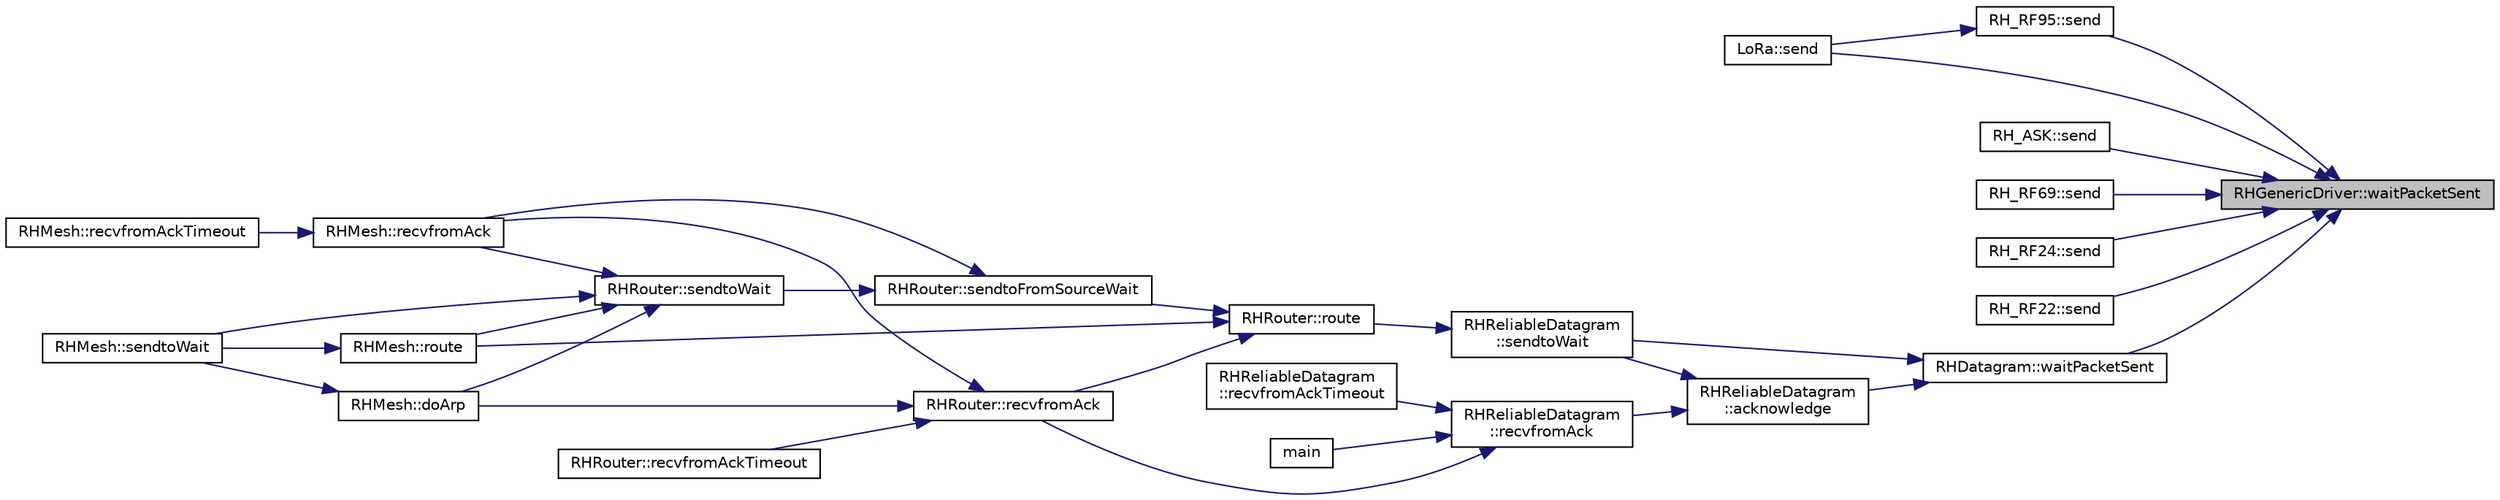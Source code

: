 digraph "RHGenericDriver::waitPacketSent"
{
 // LATEX_PDF_SIZE
  edge [fontname="Helvetica",fontsize="10",labelfontname="Helvetica",labelfontsize="10"];
  node [fontname="Helvetica",fontsize="10",shape=record];
  rankdir="RL";
  Node1 [label="RHGenericDriver::waitPacketSent",height=0.2,width=0.4,color="black", fillcolor="grey75", style="filled", fontcolor="black",tooltip=" "];
  Node1 -> Node2 [dir="back",color="midnightblue",fontsize="10",style="solid",fontname="Helvetica"];
  Node2 [label="LoRa::send",height=0.2,width=0.4,color="black", fillcolor="white", style="filled",URL="$class_lo_ra.html#a684fcf77b91dde5041e5ea2311bdc1c7",tooltip=" "];
  Node1 -> Node3 [dir="back",color="midnightblue",fontsize="10",style="solid",fontname="Helvetica"];
  Node3 [label="RH_ASK::send",height=0.2,width=0.4,color="black", fillcolor="white", style="filled",URL="$class_r_h___a_s_k.html#a5cf896776548ec88b13a880d2e1f65ba",tooltip=" "];
  Node1 -> Node4 [dir="back",color="midnightblue",fontsize="10",style="solid",fontname="Helvetica"];
  Node4 [label="RH_RF95::send",height=0.2,width=0.4,color="black", fillcolor="white", style="filled",URL="$class_r_h___r_f95.html#ae7d3743511fdcc1b41f5f8e6b0964c1f",tooltip=" "];
  Node4 -> Node2 [dir="back",color="midnightblue",fontsize="10",style="solid",fontname="Helvetica"];
  Node1 -> Node5 [dir="back",color="midnightblue",fontsize="10",style="solid",fontname="Helvetica"];
  Node5 [label="RH_RF69::send",height=0.2,width=0.4,color="black", fillcolor="white", style="filled",URL="$class_r_h___r_f69.html#a995470e009100f30b6945747d67e9a4c",tooltip=" "];
  Node1 -> Node6 [dir="back",color="midnightblue",fontsize="10",style="solid",fontname="Helvetica"];
  Node6 [label="RH_RF24::send",height=0.2,width=0.4,color="black", fillcolor="white", style="filled",URL="$class_r_h___r_f24.html#a9aaa8c5b36eccb568c87c4c9e74e7877",tooltip=" "];
  Node1 -> Node7 [dir="back",color="midnightblue",fontsize="10",style="solid",fontname="Helvetica"];
  Node7 [label="RH_RF22::send",height=0.2,width=0.4,color="black", fillcolor="white", style="filled",URL="$class_r_h___r_f22.html#adc63522bd5cf56cc3b05ac6da2e90ba7",tooltip=" "];
  Node1 -> Node8 [dir="back",color="midnightblue",fontsize="10",style="solid",fontname="Helvetica"];
  Node8 [label="RHDatagram::waitPacketSent",height=0.2,width=0.4,color="black", fillcolor="white", style="filled",URL="$class_r_h_datagram.html#a3b453d9b83c4da71acc62eea77af3d73",tooltip=" "];
  Node8 -> Node9 [dir="back",color="midnightblue",fontsize="10",style="solid",fontname="Helvetica"];
  Node9 [label="RHReliableDatagram\l::acknowledge",height=0.2,width=0.4,color="black", fillcolor="white", style="filled",URL="$class_r_h_reliable_datagram.html#ad1ea9f35e98d248bf595563e52f66183",tooltip=" "];
  Node9 -> Node10 [dir="back",color="midnightblue",fontsize="10",style="solid",fontname="Helvetica"];
  Node10 [label="RHReliableDatagram\l::recvfromAck",height=0.2,width=0.4,color="black", fillcolor="white", style="filled",URL="$class_r_h_reliable_datagram.html#af172410589842760babf938a0538334c",tooltip=" "];
  Node10 -> Node11 [dir="back",color="midnightblue",fontsize="10",style="solid",fontname="Helvetica"];
  Node11 [label="main",height=0.2,width=0.4,color="black", fillcolor="white", style="filled",URL="$_ras_pi_r_h_8cpp.html#ac0f2228420376f4db7e1274f2b41667c",tooltip=" "];
  Node10 -> Node12 [dir="back",color="midnightblue",fontsize="10",style="solid",fontname="Helvetica"];
  Node12 [label="RHRouter::recvfromAck",height=0.2,width=0.4,color="black", fillcolor="white", style="filled",URL="$class_r_h_router.html#a4b662ef5e3a10e28698df9f99e47505b",tooltip=" "];
  Node12 -> Node13 [dir="back",color="midnightblue",fontsize="10",style="solid",fontname="Helvetica"];
  Node13 [label="RHMesh::doArp",height=0.2,width=0.4,color="black", fillcolor="white", style="filled",URL="$class_r_h_mesh.html#a13cdddb49480defaf287bd3a7a16b298",tooltip=" "];
  Node13 -> Node14 [dir="back",color="midnightblue",fontsize="10",style="solid",fontname="Helvetica"];
  Node14 [label="RHMesh::sendtoWait",height=0.2,width=0.4,color="black", fillcolor="white", style="filled",URL="$class_r_h_mesh.html#a9dcb42be25d06b69a85e27189822fbc6",tooltip=" "];
  Node12 -> Node15 [dir="back",color="midnightblue",fontsize="10",style="solid",fontname="Helvetica"];
  Node15 [label="RHMesh::recvfromAck",height=0.2,width=0.4,color="black", fillcolor="white", style="filled",URL="$class_r_h_mesh.html#ae39d1157f0fbf26a6a9457aaefcc7092",tooltip=" "];
  Node15 -> Node16 [dir="back",color="midnightblue",fontsize="10",style="solid",fontname="Helvetica"];
  Node16 [label="RHMesh::recvfromAckTimeout",height=0.2,width=0.4,color="black", fillcolor="white", style="filled",URL="$class_r_h_mesh.html#ad9865f97a80de0566d892286fb0be069",tooltip=" "];
  Node12 -> Node17 [dir="back",color="midnightblue",fontsize="10",style="solid",fontname="Helvetica"];
  Node17 [label="RHRouter::recvfromAckTimeout",height=0.2,width=0.4,color="black", fillcolor="white", style="filled",URL="$class_r_h_router.html#a9674cd900d04bbdd0a475b8a936b0549",tooltip=" "];
  Node10 -> Node18 [dir="back",color="midnightblue",fontsize="10",style="solid",fontname="Helvetica"];
  Node18 [label="RHReliableDatagram\l::recvfromAckTimeout",height=0.2,width=0.4,color="black", fillcolor="white", style="filled",URL="$class_r_h_reliable_datagram.html#ac72c7495936b6f655a5765faac609342",tooltip=" "];
  Node9 -> Node19 [dir="back",color="midnightblue",fontsize="10",style="solid",fontname="Helvetica"];
  Node19 [label="RHReliableDatagram\l::sendtoWait",height=0.2,width=0.4,color="black", fillcolor="white", style="filled",URL="$class_r_h_reliable_datagram.html#ad282ac147986a63692582f323b56c47f",tooltip=" "];
  Node19 -> Node20 [dir="back",color="midnightblue",fontsize="10",style="solid",fontname="Helvetica"];
  Node20 [label="RHRouter::route",height=0.2,width=0.4,color="black", fillcolor="white", style="filled",URL="$class_r_h_router.html#ab1a1865fe4de73356af8646a6cd9b8c8",tooltip=" "];
  Node20 -> Node12 [dir="back",color="midnightblue",fontsize="10",style="solid",fontname="Helvetica"];
  Node20 -> Node21 [dir="back",color="midnightblue",fontsize="10",style="solid",fontname="Helvetica"];
  Node21 [label="RHMesh::route",height=0.2,width=0.4,color="black", fillcolor="white", style="filled",URL="$class_r_h_mesh.html#a006494be8fd2e2d7c160b58473714043",tooltip=" "];
  Node21 -> Node14 [dir="back",color="midnightblue",fontsize="10",style="solid",fontname="Helvetica"];
  Node20 -> Node22 [dir="back",color="midnightblue",fontsize="10",style="solid",fontname="Helvetica"];
  Node22 [label="RHRouter::sendtoFromSourceWait",height=0.2,width=0.4,color="black", fillcolor="white", style="filled",URL="$class_r_h_router.html#a04ae267662e9f3c4629f0e7469d387c7",tooltip=" "];
  Node22 -> Node15 [dir="back",color="midnightblue",fontsize="10",style="solid",fontname="Helvetica"];
  Node22 -> Node23 [dir="back",color="midnightblue",fontsize="10",style="solid",fontname="Helvetica"];
  Node23 [label="RHRouter::sendtoWait",height=0.2,width=0.4,color="black", fillcolor="white", style="filled",URL="$class_r_h_router.html#a7ac935defd2418f45a4d9f391f7e0384",tooltip=" "];
  Node23 -> Node13 [dir="back",color="midnightblue",fontsize="10",style="solid",fontname="Helvetica"];
  Node23 -> Node15 [dir="back",color="midnightblue",fontsize="10",style="solid",fontname="Helvetica"];
  Node23 -> Node21 [dir="back",color="midnightblue",fontsize="10",style="solid",fontname="Helvetica"];
  Node23 -> Node14 [dir="back",color="midnightblue",fontsize="10",style="solid",fontname="Helvetica"];
  Node8 -> Node19 [dir="back",color="midnightblue",fontsize="10",style="solid",fontname="Helvetica"];
}
